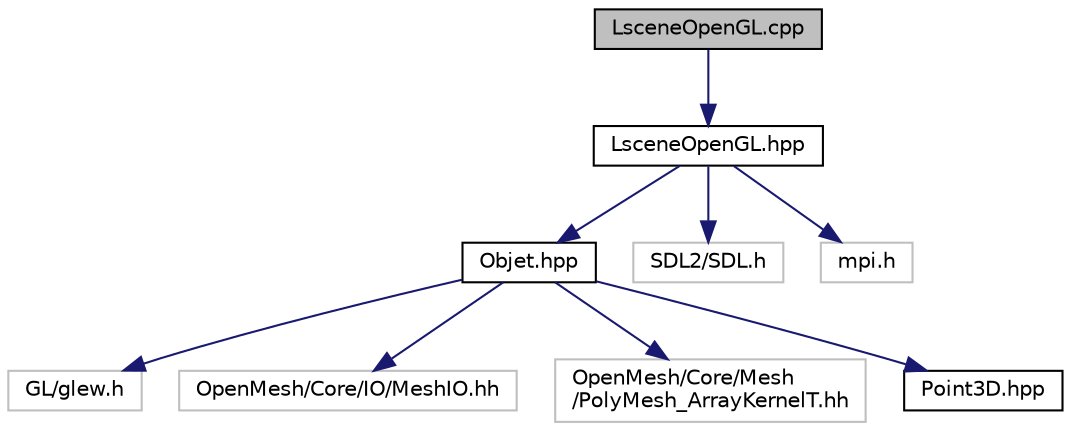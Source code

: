 digraph "LsceneOpenGL.cpp"
{
 // LATEX_PDF_SIZE
  edge [fontname="Helvetica",fontsize="10",labelfontname="Helvetica",labelfontsize="10"];
  node [fontname="Helvetica",fontsize="10",shape=record];
  Node1 [label="LsceneOpenGL.cpp",height=0.2,width=0.4,color="black", fillcolor="grey75", style="filled", fontcolor="black",tooltip="Fonctions de la classe LsceneOpenGL."];
  Node1 -> Node2 [color="midnightblue",fontsize="10",style="solid",fontname="Helvetica"];
  Node2 [label="LsceneOpenGL.hpp",height=0.2,width=0.4,color="black", fillcolor="white", style="filled",URL="$LsceneOpenGL_8hpp.html",tooltip="Atribut de la classe LsceneOpenGL."];
  Node2 -> Node3 [color="midnightblue",fontsize="10",style="solid",fontname="Helvetica"];
  Node3 [label="Objet.hpp",height=0.2,width=0.4,color="black", fillcolor="white", style="filled",URL="$Objet_8hpp.html",tooltip="Atribut de la classe Objet."];
  Node3 -> Node4 [color="midnightblue",fontsize="10",style="solid",fontname="Helvetica"];
  Node4 [label="GL/glew.h",height=0.2,width=0.4,color="grey75", fillcolor="white", style="filled",tooltip=" "];
  Node3 -> Node5 [color="midnightblue",fontsize="10",style="solid",fontname="Helvetica"];
  Node5 [label="OpenMesh/Core/IO/MeshIO.hh",height=0.2,width=0.4,color="grey75", fillcolor="white", style="filled",tooltip=" "];
  Node3 -> Node6 [color="midnightblue",fontsize="10",style="solid",fontname="Helvetica"];
  Node6 [label="OpenMesh/Core/Mesh\l/PolyMesh_ArrayKernelT.hh",height=0.2,width=0.4,color="grey75", fillcolor="white", style="filled",tooltip=" "];
  Node3 -> Node7 [color="midnightblue",fontsize="10",style="solid",fontname="Helvetica"];
  Node7 [label="Point3D.hpp",height=0.2,width=0.4,color="black", fillcolor="white", style="filled",URL="$Point3D_8hpp.html",tooltip="création d'une structure d'un point en 3D. point3D"];
  Node2 -> Node8 [color="midnightblue",fontsize="10",style="solid",fontname="Helvetica"];
  Node8 [label="SDL2/SDL.h",height=0.2,width=0.4,color="grey75", fillcolor="white", style="filled",tooltip=" "];
  Node2 -> Node9 [color="midnightblue",fontsize="10",style="solid",fontname="Helvetica"];
  Node9 [label="mpi.h",height=0.2,width=0.4,color="grey75", fillcolor="white", style="filled",tooltip=" "];
}
